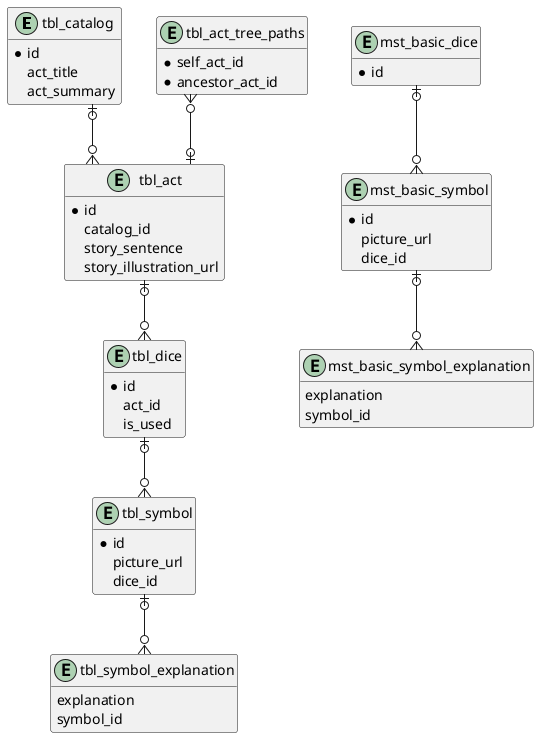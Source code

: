 @startuml er
skinparam linetype ortho
hide empty members


entity tbl_catalog {
    * id
    act_title
    act_summary
}

entity tbl_act_tree_paths{
    * self_act_id
    * ancestor_act_id
}

entity tbl_act {
    * id
    catalog_id
    story_sentence
    story_illustration_url
}

entity tbl_dice {
    * id
    act_id
    is_used
}

entity tbl_symbol {
    * id
    picture_url
    dice_id
}

entity tbl_symbol_explanation {
    explanation
    symbol_id
}

entity mst_basic_dice {
    * id
}

entity mst_basic_symbol {
    * id
    picture_url
    dice_id
}

entity mst_basic_symbol_explanation {
    explanation
    symbol_id
}

tbl_catalog |o--o{ tbl_act
tbl_act_tree_paths }o--o| tbl_act
tbl_act |o--o{ tbl_dice
tbl_dice |o--o{ tbl_symbol
tbl_symbol |o--o{ tbl_symbol_explanation

mst_basic_dice |o--o{ mst_basic_symbol
mst_basic_symbol |o--o{ mst_basic_symbol_explanation

@enduml